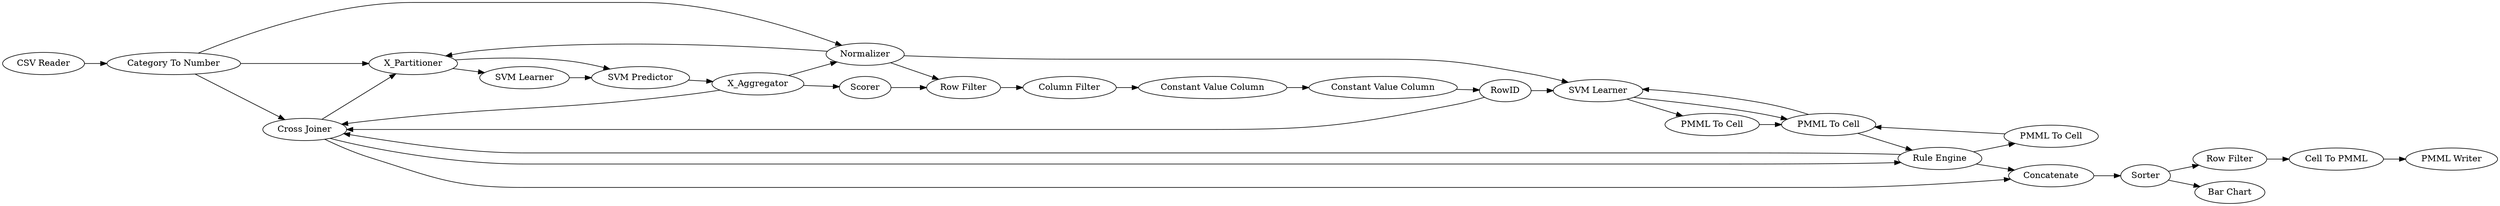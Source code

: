 digraph {
	64 -> 39
	40 -> 2
	34 -> 35
	28 -> 34
	7 -> 40
	39 -> 2
	293 -> 33
	7 -> 41
	293 -> 39
	68 -> 70
	39 -> 65
	41 -> 9
	9 -> 294
	31 -> 32
	35 -> 39
	39 -> 35
	64 -> 40
	290 -> 292
	33 -> 34
	32 -> 7
	64 -> 2
	33 -> 28
	68 -> 75
	34 -> 33
	70 -> 74
	35 -> 22
	40 -> 9
	22 -> 34
	40 -> 33
	7 -> 39
	74 -> 73
	294 -> 290
	2 -> 32
	292 -> 293
	65 -> 68
	35 -> 65
	66 -> 64
	2 -> 31
	292 [label="Constant Value Column"]
	7 [label=X_Aggregator]
	9 [label="Row Filter"]
	74 [label="Cell To PMML"]
	64 [label="Category To Number"]
	290 [label="Constant Value Column"]
	41 [label=Scorer]
	31 [label="SVM Learner"]
	75 [label="Bar Chart"]
	294 [label="Column Filter"]
	22 [label="PMML To Cell"]
	68 [label=Sorter]
	28 [label="PMML To Cell"]
	293 [label=RowID]
	73 [label="PMML Writer"]
	35 [label="Rule Engine"]
	34 [label="PMML To Cell"]
	66 [label="CSV Reader"]
	70 [label="Row Filter"]
	65 [label=Concatenate]
	40 [label=Normalizer]
	39 [label="Cross Joiner"]
	33 [label="SVM Learner"]
	32 [label="SVM Predictor"]
	2 [label=X_Partitioner]
	rankdir=LR
}
